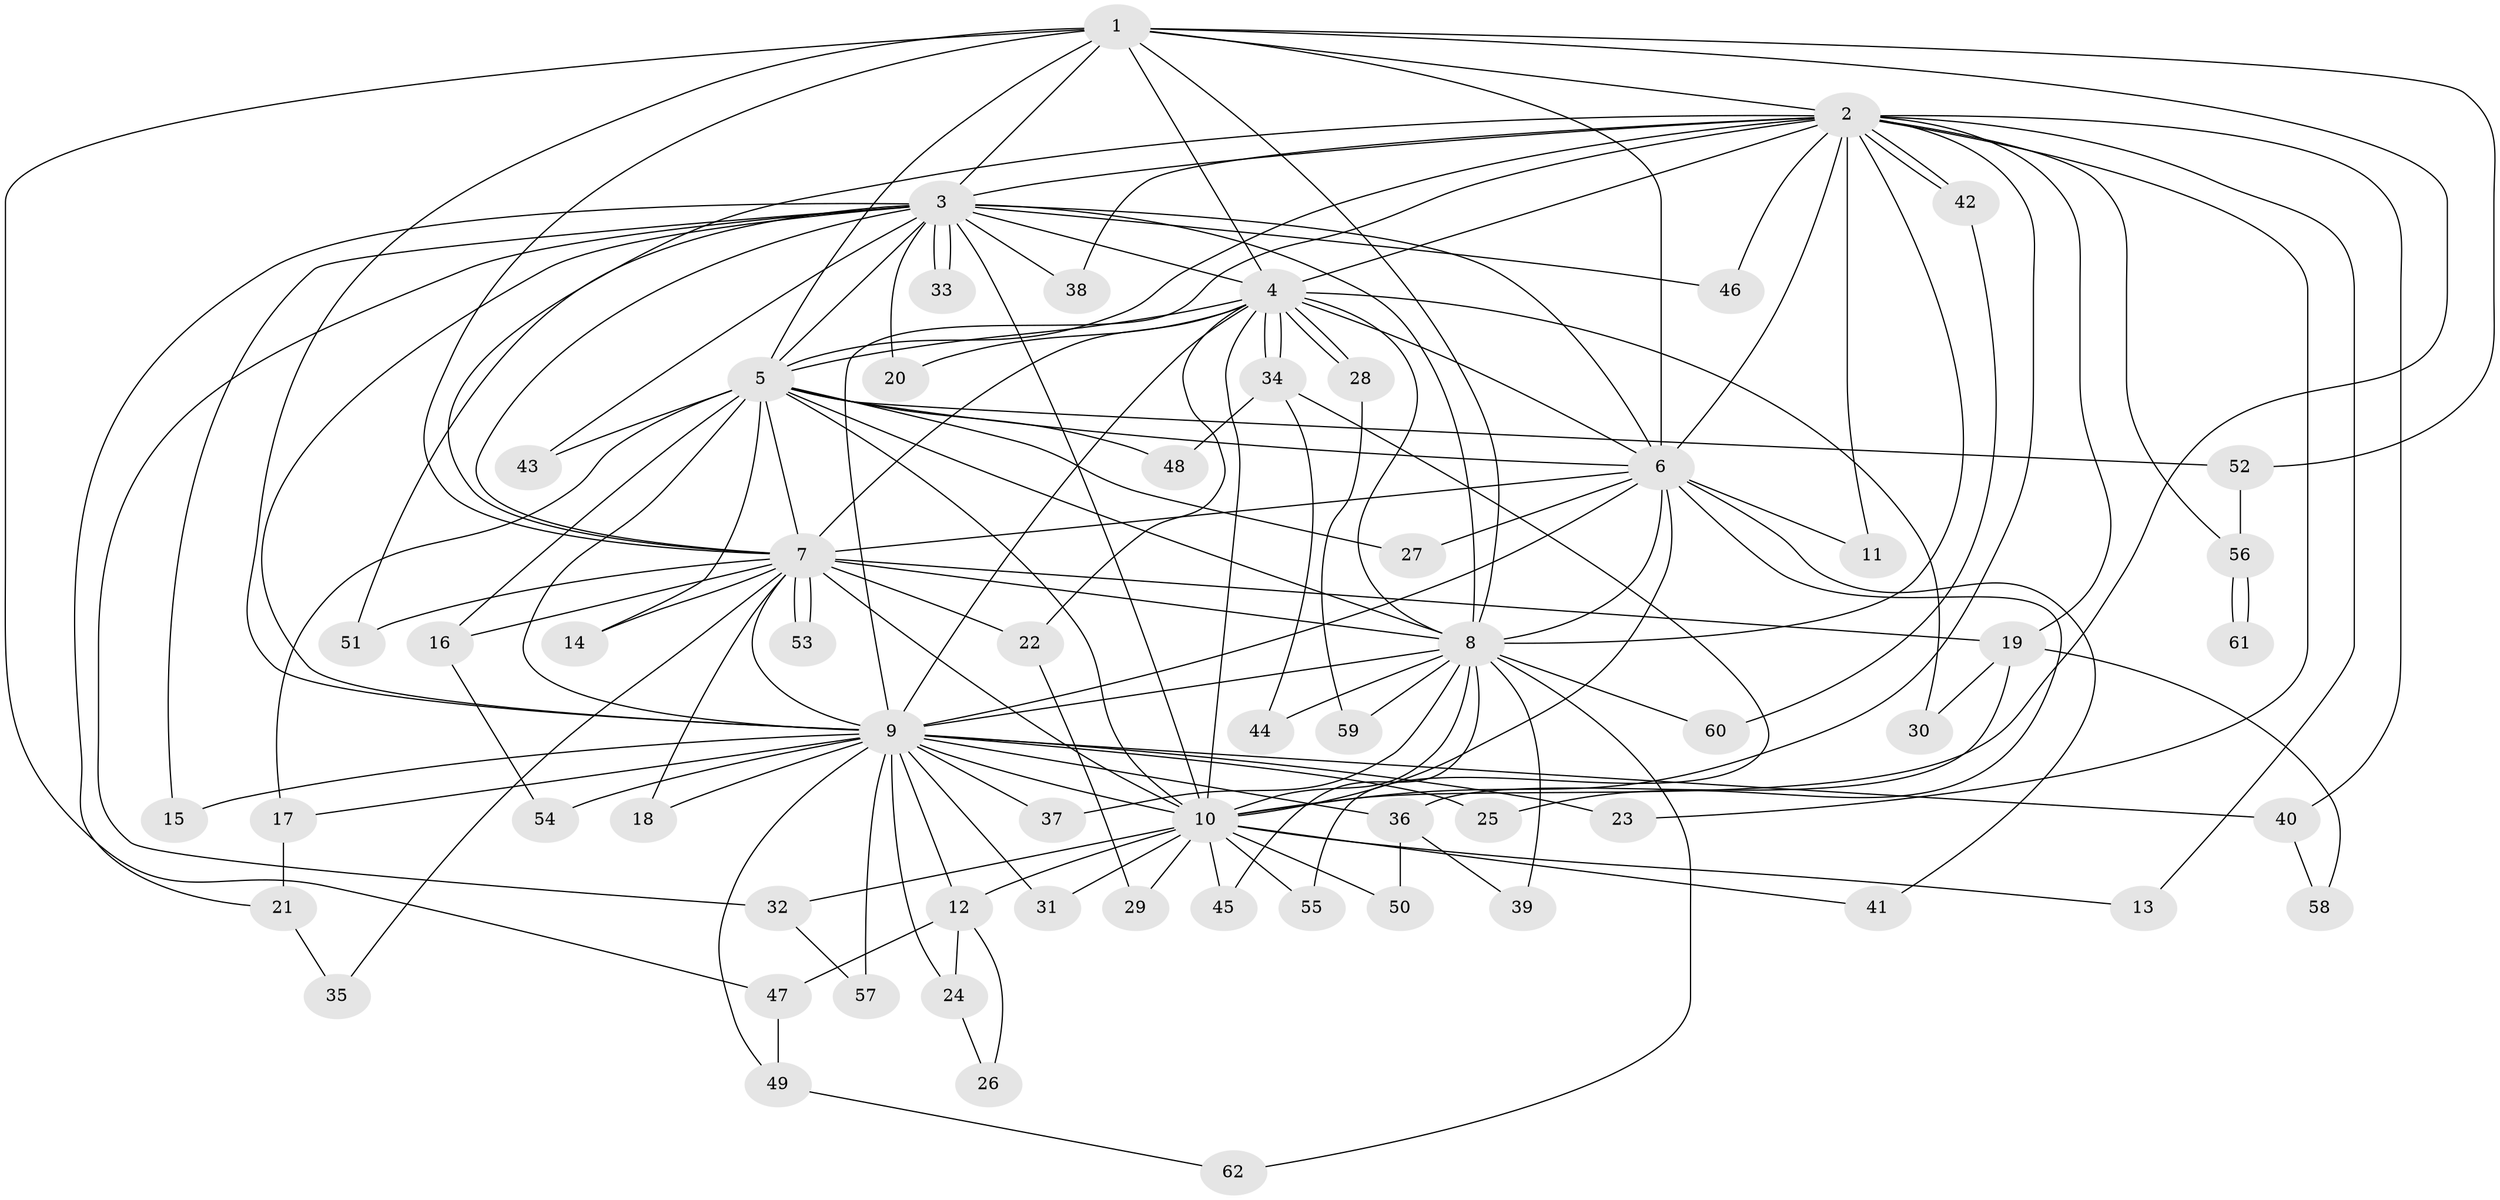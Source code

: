 // Generated by graph-tools (version 1.1) at 2025/45/03/09/25 04:45:11]
// undirected, 62 vertices, 149 edges
graph export_dot {
graph [start="1"]
  node [color=gray90,style=filled];
  1;
  2;
  3;
  4;
  5;
  6;
  7;
  8;
  9;
  10;
  11;
  12;
  13;
  14;
  15;
  16;
  17;
  18;
  19;
  20;
  21;
  22;
  23;
  24;
  25;
  26;
  27;
  28;
  29;
  30;
  31;
  32;
  33;
  34;
  35;
  36;
  37;
  38;
  39;
  40;
  41;
  42;
  43;
  44;
  45;
  46;
  47;
  48;
  49;
  50;
  51;
  52;
  53;
  54;
  55;
  56;
  57;
  58;
  59;
  60;
  61;
  62;
  1 -- 2;
  1 -- 3;
  1 -- 4;
  1 -- 5;
  1 -- 6;
  1 -- 7;
  1 -- 8;
  1 -- 9;
  1 -- 10;
  1 -- 47;
  1 -- 52;
  2 -- 3;
  2 -- 4;
  2 -- 5;
  2 -- 6;
  2 -- 7;
  2 -- 8;
  2 -- 9;
  2 -- 10;
  2 -- 11;
  2 -- 13;
  2 -- 19;
  2 -- 23;
  2 -- 38;
  2 -- 40;
  2 -- 42;
  2 -- 42;
  2 -- 46;
  2 -- 56;
  3 -- 4;
  3 -- 5;
  3 -- 6;
  3 -- 7;
  3 -- 8;
  3 -- 9;
  3 -- 10;
  3 -- 15;
  3 -- 20;
  3 -- 21;
  3 -- 32;
  3 -- 33;
  3 -- 33;
  3 -- 38;
  3 -- 43;
  3 -- 46;
  3 -- 51;
  4 -- 5;
  4 -- 6;
  4 -- 7;
  4 -- 8;
  4 -- 9;
  4 -- 10;
  4 -- 20;
  4 -- 22;
  4 -- 28;
  4 -- 28;
  4 -- 30;
  4 -- 34;
  4 -- 34;
  5 -- 6;
  5 -- 7;
  5 -- 8;
  5 -- 9;
  5 -- 10;
  5 -- 14;
  5 -- 16;
  5 -- 17;
  5 -- 27;
  5 -- 43;
  5 -- 48;
  5 -- 52;
  6 -- 7;
  6 -- 8;
  6 -- 9;
  6 -- 10;
  6 -- 11;
  6 -- 25;
  6 -- 27;
  6 -- 41;
  7 -- 8;
  7 -- 9;
  7 -- 10;
  7 -- 14;
  7 -- 16;
  7 -- 18;
  7 -- 19;
  7 -- 22;
  7 -- 35;
  7 -- 51;
  7 -- 53;
  7 -- 53;
  8 -- 9;
  8 -- 10;
  8 -- 37;
  8 -- 39;
  8 -- 44;
  8 -- 45;
  8 -- 59;
  8 -- 60;
  8 -- 62;
  9 -- 10;
  9 -- 12;
  9 -- 15;
  9 -- 17;
  9 -- 18;
  9 -- 23;
  9 -- 24;
  9 -- 25;
  9 -- 31;
  9 -- 36;
  9 -- 37;
  9 -- 40;
  9 -- 49;
  9 -- 54;
  9 -- 57;
  10 -- 12;
  10 -- 13;
  10 -- 29;
  10 -- 31;
  10 -- 32;
  10 -- 41;
  10 -- 45;
  10 -- 50;
  10 -- 55;
  12 -- 24;
  12 -- 26;
  12 -- 47;
  16 -- 54;
  17 -- 21;
  19 -- 30;
  19 -- 36;
  19 -- 58;
  21 -- 35;
  22 -- 29;
  24 -- 26;
  28 -- 59;
  32 -- 57;
  34 -- 44;
  34 -- 48;
  34 -- 55;
  36 -- 39;
  36 -- 50;
  40 -- 58;
  42 -- 60;
  47 -- 49;
  49 -- 62;
  52 -- 56;
  56 -- 61;
  56 -- 61;
}
